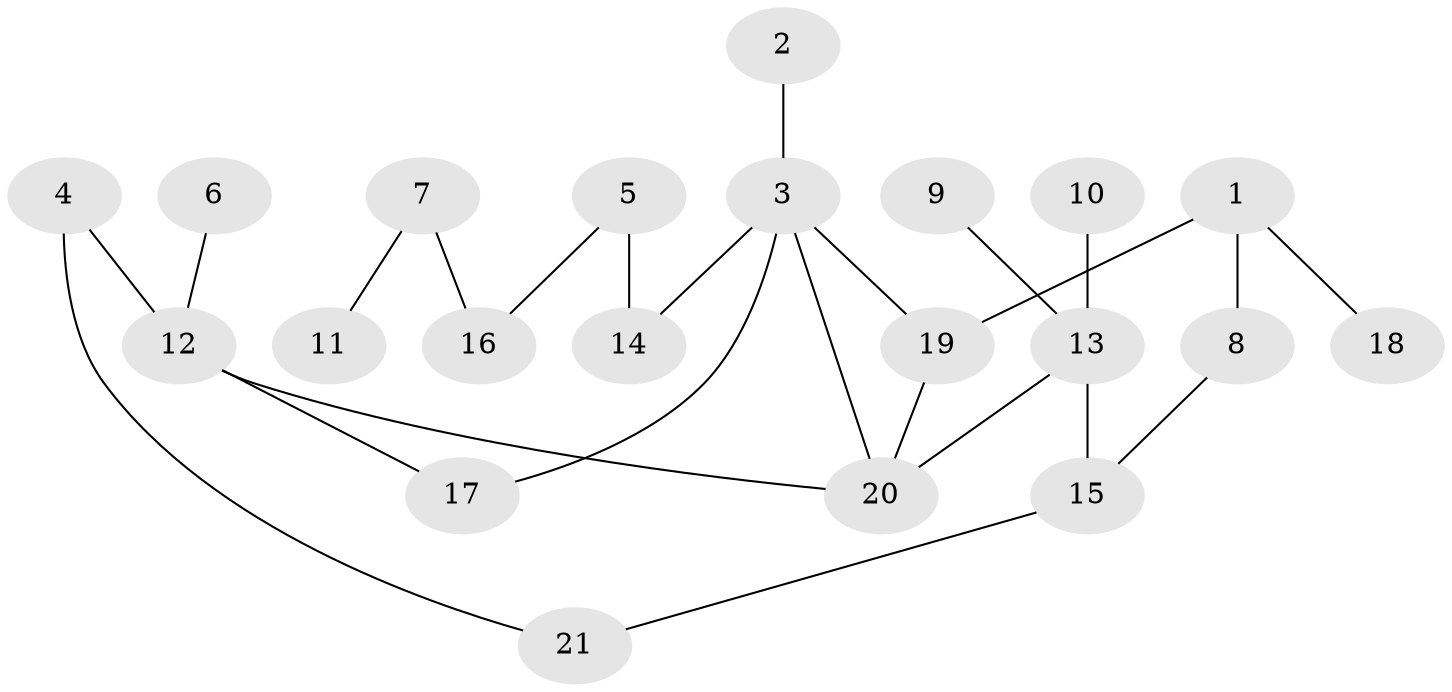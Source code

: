 // original degree distribution, {4: 0.057971014492753624, 3: 0.2318840579710145, 7: 0.014492753623188406, 5: 0.014492753623188406, 2: 0.2318840579710145, 6: 0.014492753623188406, 1: 0.43478260869565216}
// Generated by graph-tools (version 1.1) at 2025/36/03/04/25 23:36:06]
// undirected, 21 vertices, 24 edges
graph export_dot {
  node [color=gray90,style=filled];
  1;
  2;
  3;
  4;
  5;
  6;
  7;
  8;
  9;
  10;
  11;
  12;
  13;
  14;
  15;
  16;
  17;
  18;
  19;
  20;
  21;
  1 -- 8 [weight=1.0];
  1 -- 18 [weight=1.0];
  1 -- 19 [weight=1.0];
  2 -- 3 [weight=1.0];
  3 -- 14 [weight=1.0];
  3 -- 17 [weight=1.0];
  3 -- 19 [weight=1.0];
  3 -- 20 [weight=1.0];
  4 -- 12 [weight=1.0];
  4 -- 21 [weight=1.0];
  5 -- 14 [weight=1.0];
  5 -- 16 [weight=1.0];
  6 -- 12 [weight=1.0];
  7 -- 11 [weight=1.0];
  7 -- 16 [weight=1.0];
  8 -- 15 [weight=1.0];
  9 -- 13 [weight=1.0];
  10 -- 13 [weight=1.0];
  12 -- 17 [weight=1.0];
  12 -- 20 [weight=1.0];
  13 -- 15 [weight=1.0];
  13 -- 20 [weight=1.0];
  15 -- 21 [weight=1.0];
  19 -- 20 [weight=1.0];
}
